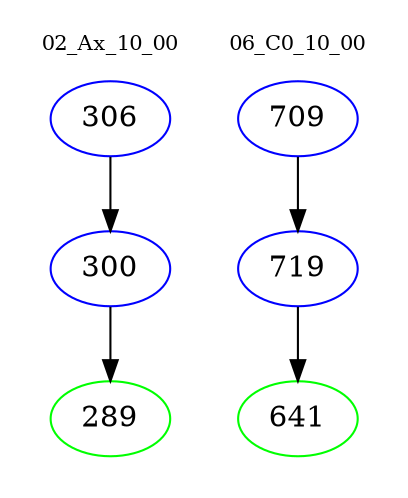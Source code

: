 digraph{
subgraph cluster_0 {
color = white
label = "02_Ax_10_00";
fontsize=10;
T0_306 [label="306", color="blue"]
T0_306 -> T0_300 [color="black"]
T0_300 [label="300", color="blue"]
T0_300 -> T0_289 [color="black"]
T0_289 [label="289", color="green"]
}
subgraph cluster_1 {
color = white
label = "06_C0_10_00";
fontsize=10;
T1_709 [label="709", color="blue"]
T1_709 -> T1_719 [color="black"]
T1_719 [label="719", color="blue"]
T1_719 -> T1_641 [color="black"]
T1_641 [label="641", color="green"]
}
}
